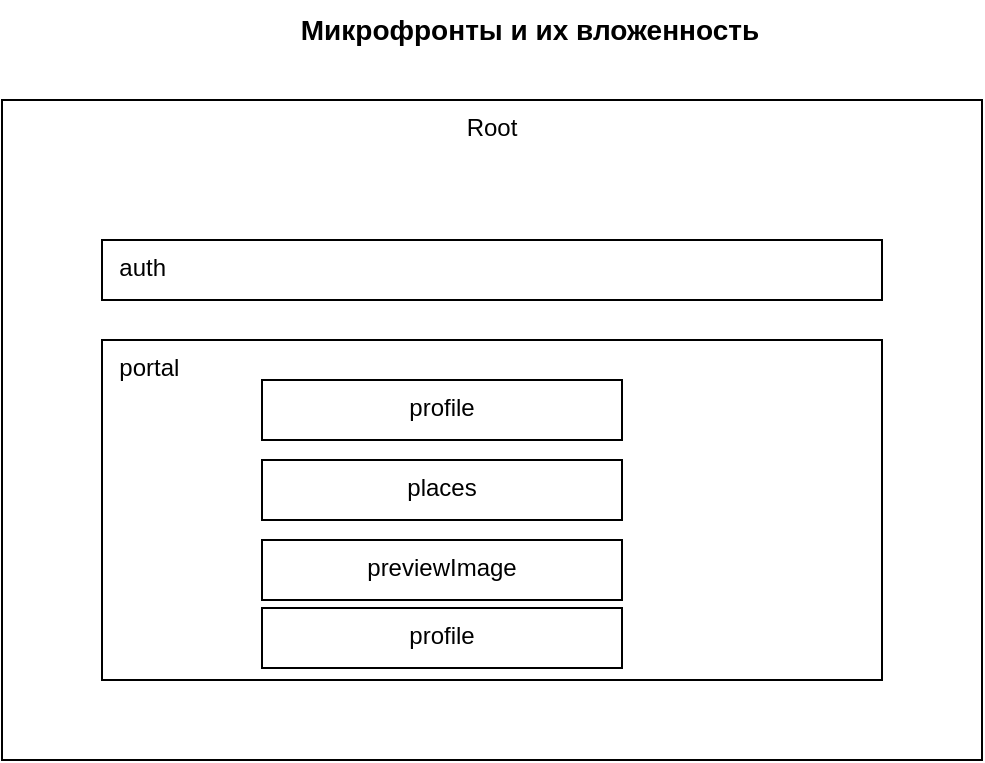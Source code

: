 <mxfile>
    <diagram id="XzLA4XY0ZuV79R49Q4_p" name="Страница 1">
        <mxGraphModel dx="836" dy="471" grid="1" gridSize="10" guides="1" tooltips="1" connect="1" arrows="1" fold="1" page="1" pageScale="1" pageWidth="827" pageHeight="1169" math="0" shadow="0">
            <root>
                <mxCell id="0"/>
                <mxCell id="1" parent="0"/>
                <mxCell id="2" value="Root" style="rounded=0;whiteSpace=wrap;html=1;align=center;verticalAlign=top;" parent="1" vertex="1">
                    <mxGeometry x="150" y="70" width="490" height="330" as="geometry"/>
                </mxCell>
                <mxCell id="3" value="&amp;nbsp; auth" style="rounded=0;whiteSpace=wrap;html=1;align=left;verticalAlign=top;" parent="1" vertex="1">
                    <mxGeometry x="200" y="140" width="390" height="30" as="geometry"/>
                </mxCell>
                <mxCell id="4" value="&amp;nbsp; portal" style="rounded=0;whiteSpace=wrap;html=1;align=left;verticalAlign=top;" parent="1" vertex="1">
                    <mxGeometry x="200" y="190" width="390" height="170" as="geometry"/>
                </mxCell>
                <mxCell id="5" value="profile" style="rounded=0;whiteSpace=wrap;html=1;align=center;verticalAlign=top;" parent="1" vertex="1">
                    <mxGeometry x="280" y="210" width="180" height="30" as="geometry"/>
                </mxCell>
                <mxCell id="6" value="places" style="rounded=0;whiteSpace=wrap;html=1;align=center;verticalAlign=top;" parent="1" vertex="1">
                    <mxGeometry x="280" y="250" width="180" height="30" as="geometry"/>
                </mxCell>
                <mxCell id="7" value="previewImage" style="rounded=0;whiteSpace=wrap;html=1;align=center;verticalAlign=top;" parent="1" vertex="1">
                    <mxGeometry x="280" y="290" width="180" height="30" as="geometry"/>
                </mxCell>
                <mxCell id="8" value="Микрофронты и их вложенность" style="text;html=1;strokeColor=none;fillColor=none;align=center;verticalAlign=middle;whiteSpace=wrap;rounded=0;fontStyle=1;fontSize=14;" parent="1" vertex="1">
                    <mxGeometry x="274" y="20" width="280" height="30" as="geometry"/>
                </mxCell>
                <mxCell id="9" value="profile" style="rounded=0;whiteSpace=wrap;html=1;align=center;verticalAlign=top;" vertex="1" parent="1">
                    <mxGeometry x="280" y="324" width="180" height="30" as="geometry"/>
                </mxCell>
            </root>
        </mxGraphModel>
    </diagram>
</mxfile>